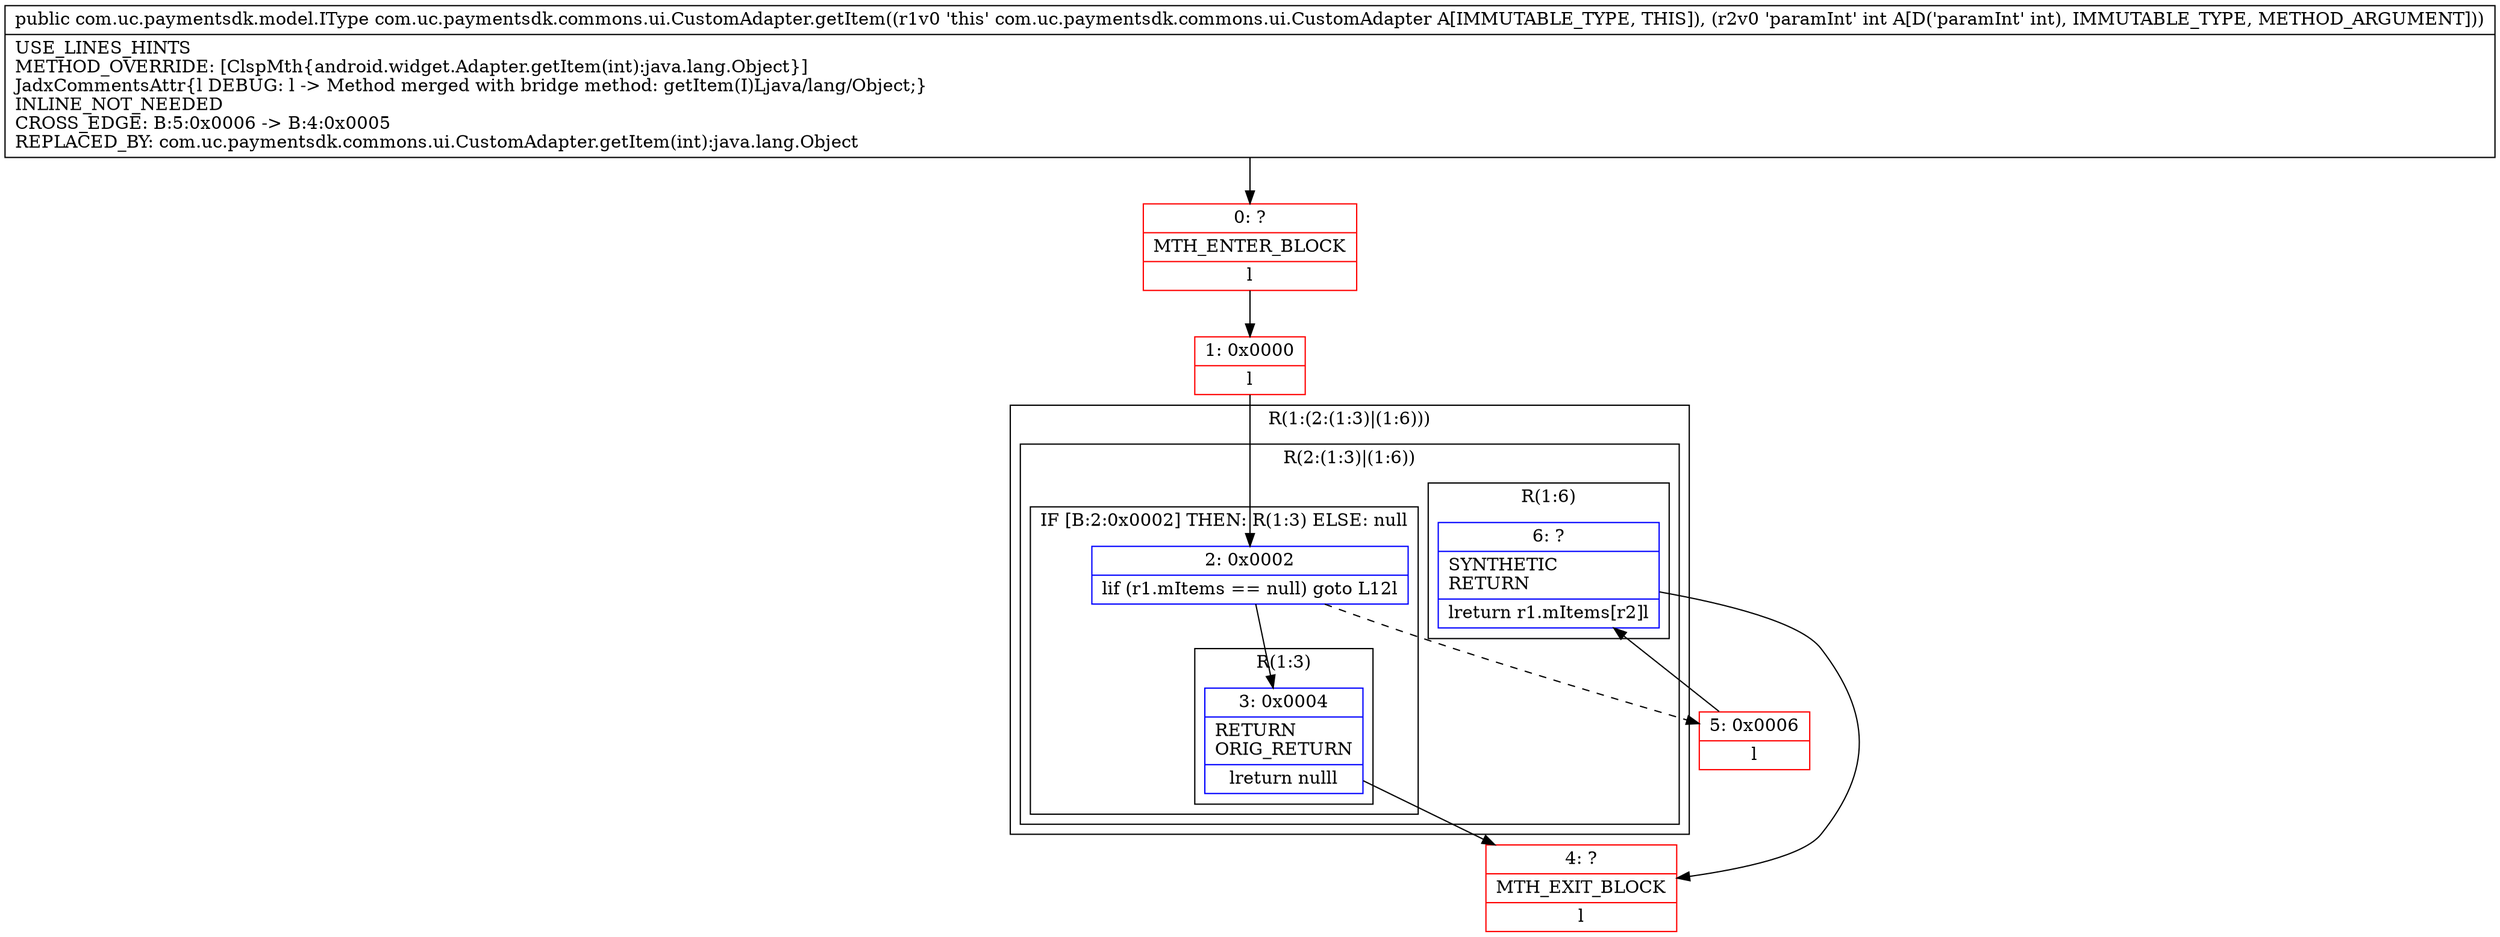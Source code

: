 digraph "CFG forcom.uc.paymentsdk.commons.ui.CustomAdapter.getItem(I)Lcom\/uc\/paymentsdk\/model\/IType;" {
subgraph cluster_Region_154775791 {
label = "R(1:(2:(1:3)|(1:6)))";
node [shape=record,color=blue];
subgraph cluster_Region_1623787545 {
label = "R(2:(1:3)|(1:6))";
node [shape=record,color=blue];
subgraph cluster_IfRegion_1889066236 {
label = "IF [B:2:0x0002] THEN: R(1:3) ELSE: null";
node [shape=record,color=blue];
Node_2 [shape=record,label="{2\:\ 0x0002|lif (r1.mItems == null) goto L12l}"];
subgraph cluster_Region_965032788 {
label = "R(1:3)";
node [shape=record,color=blue];
Node_3 [shape=record,label="{3\:\ 0x0004|RETURN\lORIG_RETURN\l|lreturn nulll}"];
}
}
subgraph cluster_Region_2113886787 {
label = "R(1:6)";
node [shape=record,color=blue];
Node_6 [shape=record,label="{6\:\ ?|SYNTHETIC\lRETURN\l|lreturn r1.mItems[r2]l}"];
}
}
}
Node_0 [shape=record,color=red,label="{0\:\ ?|MTH_ENTER_BLOCK\l|l}"];
Node_1 [shape=record,color=red,label="{1\:\ 0x0000|l}"];
Node_4 [shape=record,color=red,label="{4\:\ ?|MTH_EXIT_BLOCK\l|l}"];
Node_5 [shape=record,color=red,label="{5\:\ 0x0006|l}"];
MethodNode[shape=record,label="{public com.uc.paymentsdk.model.IType com.uc.paymentsdk.commons.ui.CustomAdapter.getItem((r1v0 'this' com.uc.paymentsdk.commons.ui.CustomAdapter A[IMMUTABLE_TYPE, THIS]), (r2v0 'paramInt' int A[D('paramInt' int), IMMUTABLE_TYPE, METHOD_ARGUMENT]))  | USE_LINES_HINTS\lMETHOD_OVERRIDE: [ClspMth\{android.widget.Adapter.getItem(int):java.lang.Object\}]\lJadxCommentsAttr\{l DEBUG: l \-\> Method merged with bridge method: getItem(I)Ljava\/lang\/Object;\}\lINLINE_NOT_NEEDED\lCROSS_EDGE: B:5:0x0006 \-\> B:4:0x0005\lREPLACED_BY: com.uc.paymentsdk.commons.ui.CustomAdapter.getItem(int):java.lang.Object\l}"];
MethodNode -> Node_0;
Node_2 -> Node_3;
Node_2 -> Node_5[style=dashed];
Node_3 -> Node_4;
Node_6 -> Node_4;
Node_0 -> Node_1;
Node_1 -> Node_2;
Node_5 -> Node_6;
}

